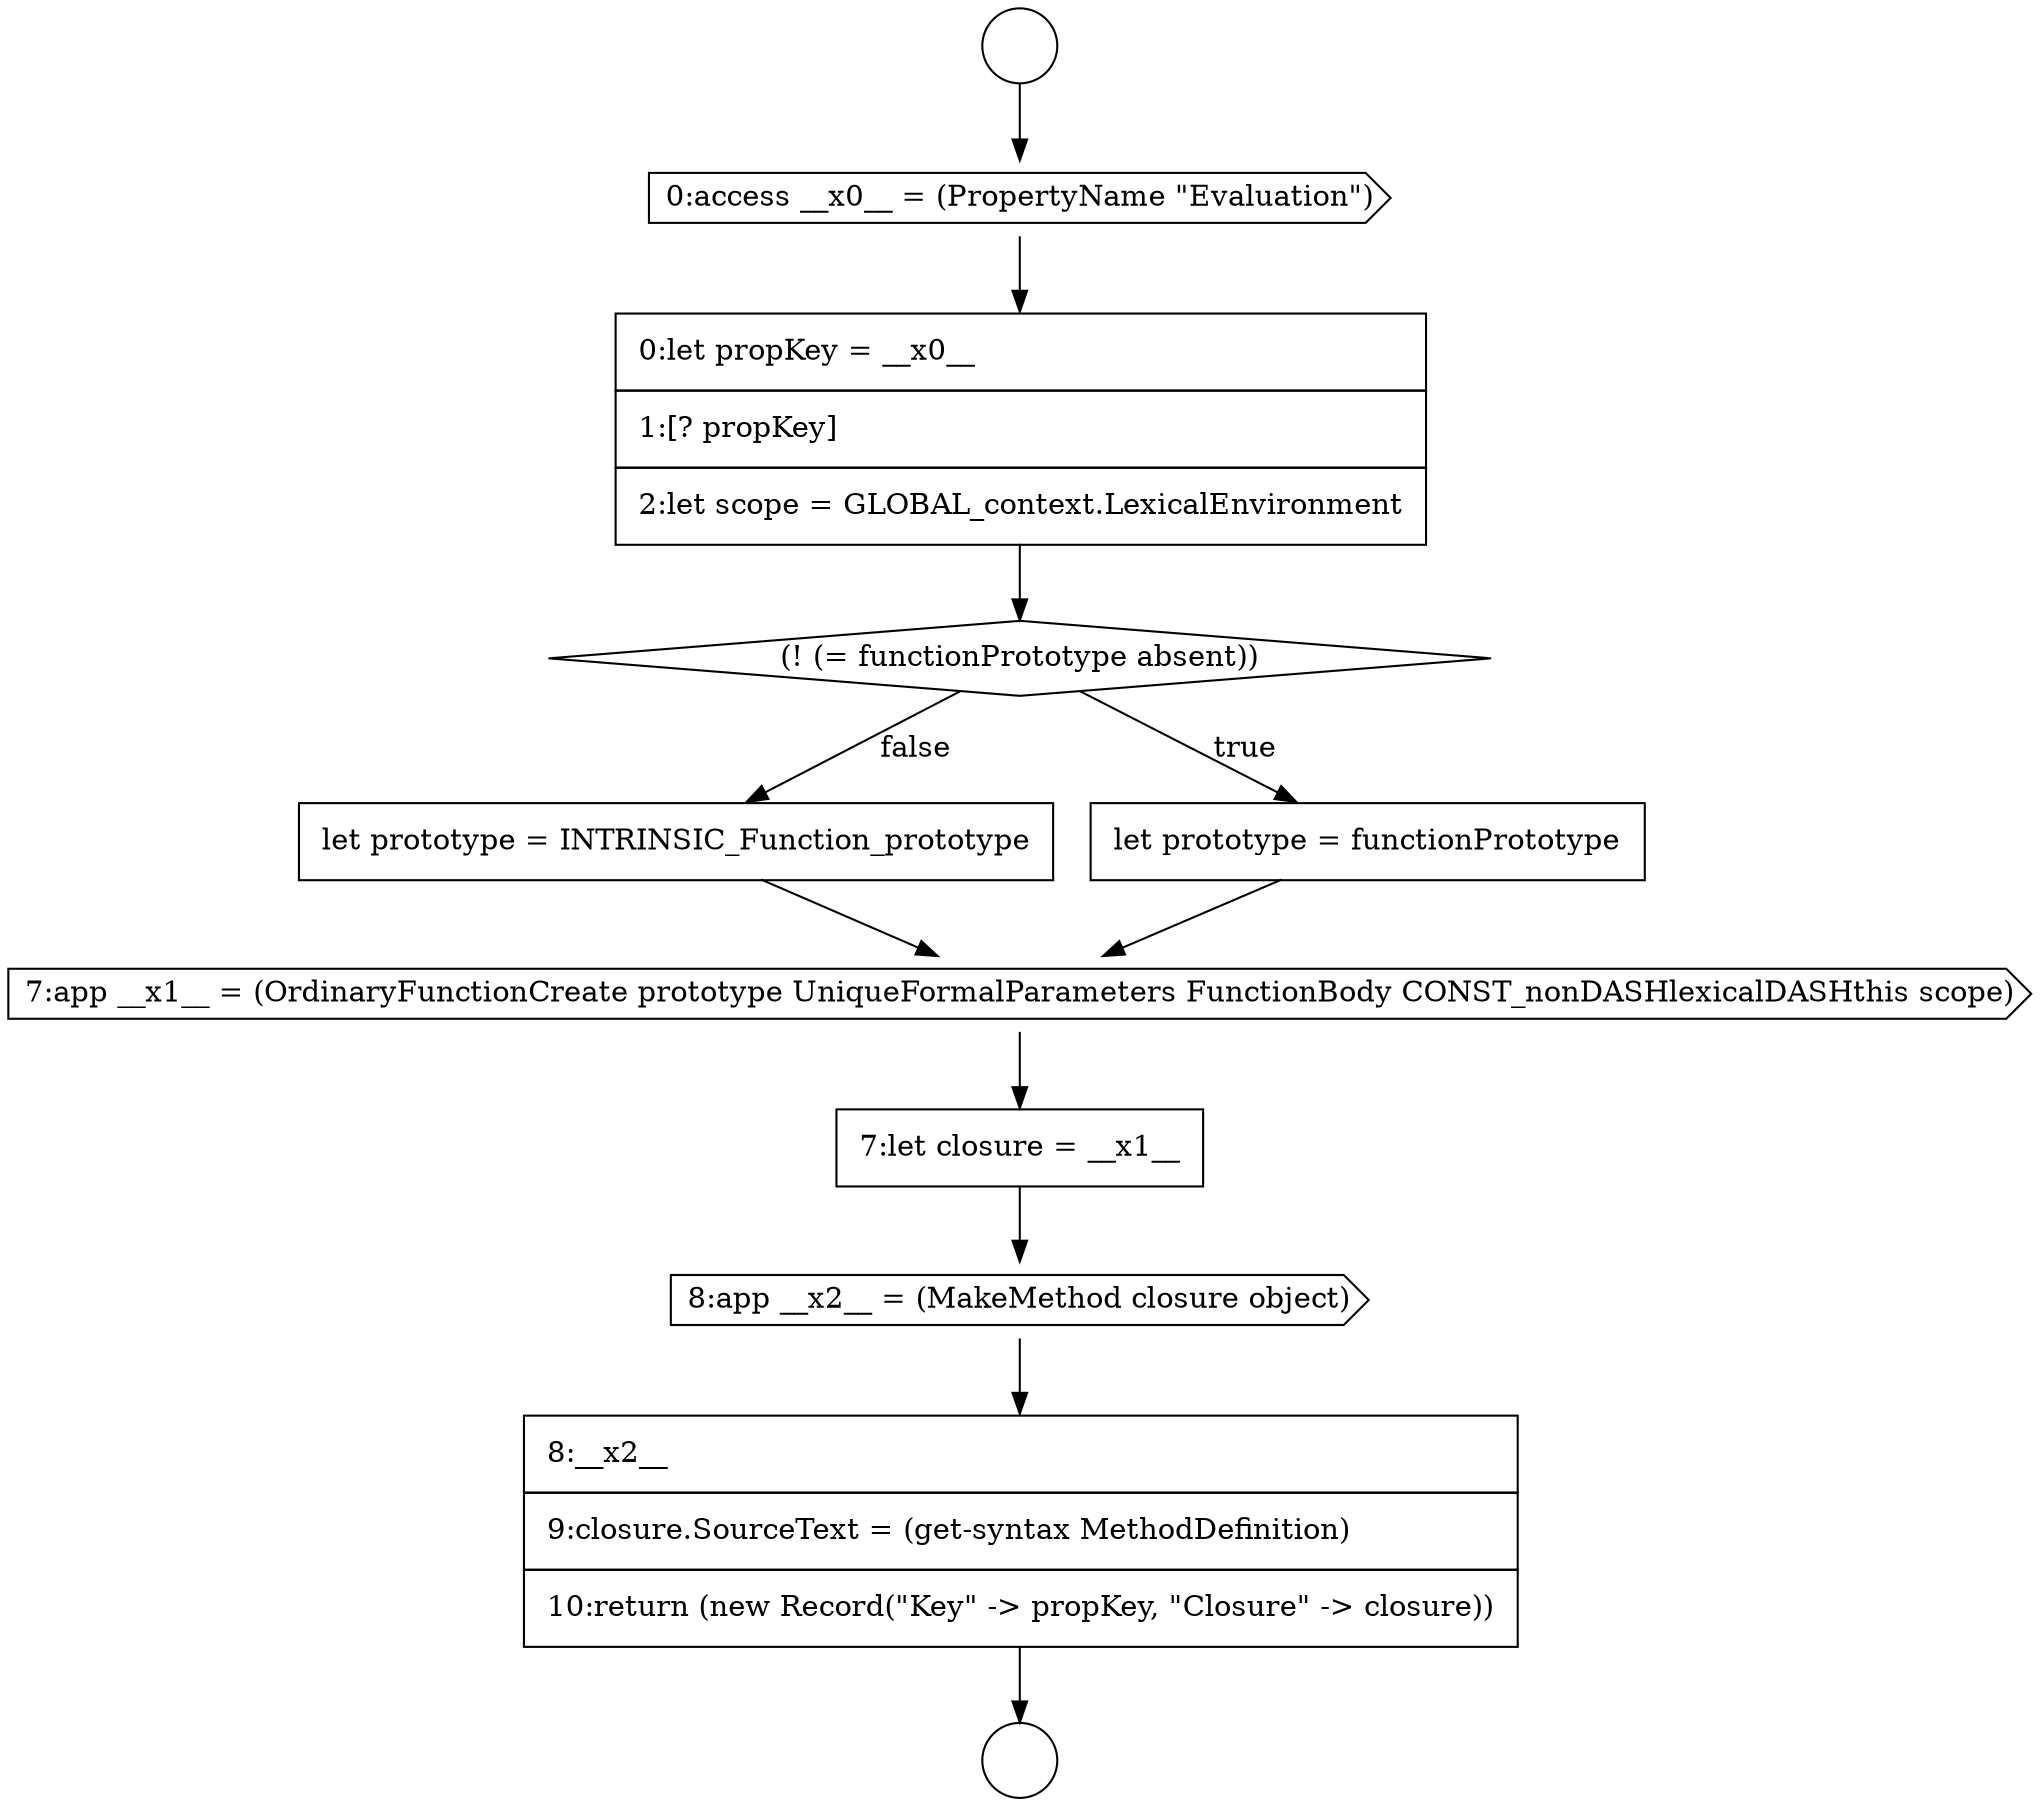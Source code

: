 digraph {
  node9208 [shape=cds, label=<<font color="black">7:app __x1__ = (OrdinaryFunctionCreate prototype UniqueFormalParameters FunctionBody CONST_nonDASHlexicalDASHthis scope)</font>> color="black" fillcolor="white" style=filled]
  node9204 [shape=none, margin=0, label=<<font color="black">
    <table border="0" cellborder="1" cellspacing="0" cellpadding="10">
      <tr><td align="left">0:let propKey = __x0__</td></tr>
      <tr><td align="left">1:[? propKey]</td></tr>
      <tr><td align="left">2:let scope = GLOBAL_context.LexicalEnvironment</td></tr>
    </table>
  </font>> color="black" fillcolor="white" style=filled]
  node9209 [shape=none, margin=0, label=<<font color="black">
    <table border="0" cellborder="1" cellspacing="0" cellpadding="10">
      <tr><td align="left">7:let closure = __x1__</td></tr>
    </table>
  </font>> color="black" fillcolor="white" style=filled]
  node9207 [shape=none, margin=0, label=<<font color="black">
    <table border="0" cellborder="1" cellspacing="0" cellpadding="10">
      <tr><td align="left">let prototype = INTRINSIC_Function_prototype</td></tr>
    </table>
  </font>> color="black" fillcolor="white" style=filled]
  node9201 [shape=circle label=" " color="black" fillcolor="white" style=filled]
  node9203 [shape=cds, label=<<font color="black">0:access __x0__ = (PropertyName &quot;Evaluation&quot;)</font>> color="black" fillcolor="white" style=filled]
  node9210 [shape=cds, label=<<font color="black">8:app __x2__ = (MakeMethod closure object)</font>> color="black" fillcolor="white" style=filled]
  node9206 [shape=none, margin=0, label=<<font color="black">
    <table border="0" cellborder="1" cellspacing="0" cellpadding="10">
      <tr><td align="left">let prototype = functionPrototype</td></tr>
    </table>
  </font>> color="black" fillcolor="white" style=filled]
  node9202 [shape=circle label=" " color="black" fillcolor="white" style=filled]
  node9205 [shape=diamond, label=<<font color="black">(! (= functionPrototype absent))</font>> color="black" fillcolor="white" style=filled]
  node9211 [shape=none, margin=0, label=<<font color="black">
    <table border="0" cellborder="1" cellspacing="0" cellpadding="10">
      <tr><td align="left">8:__x2__</td></tr>
      <tr><td align="left">9:closure.SourceText = (get-syntax MethodDefinition)</td></tr>
      <tr><td align="left">10:return (new Record(&quot;Key&quot; -&gt; propKey, &quot;Closure&quot; -&gt; closure))</td></tr>
    </table>
  </font>> color="black" fillcolor="white" style=filled]
  node9203 -> node9204 [ color="black"]
  node9211 -> node9202 [ color="black"]
  node9209 -> node9210 [ color="black"]
  node9208 -> node9209 [ color="black"]
  node9201 -> node9203 [ color="black"]
  node9207 -> node9208 [ color="black"]
  node9204 -> node9205 [ color="black"]
  node9205 -> node9206 [label=<<font color="black">true</font>> color="black"]
  node9205 -> node9207 [label=<<font color="black">false</font>> color="black"]
  node9210 -> node9211 [ color="black"]
  node9206 -> node9208 [ color="black"]
}
